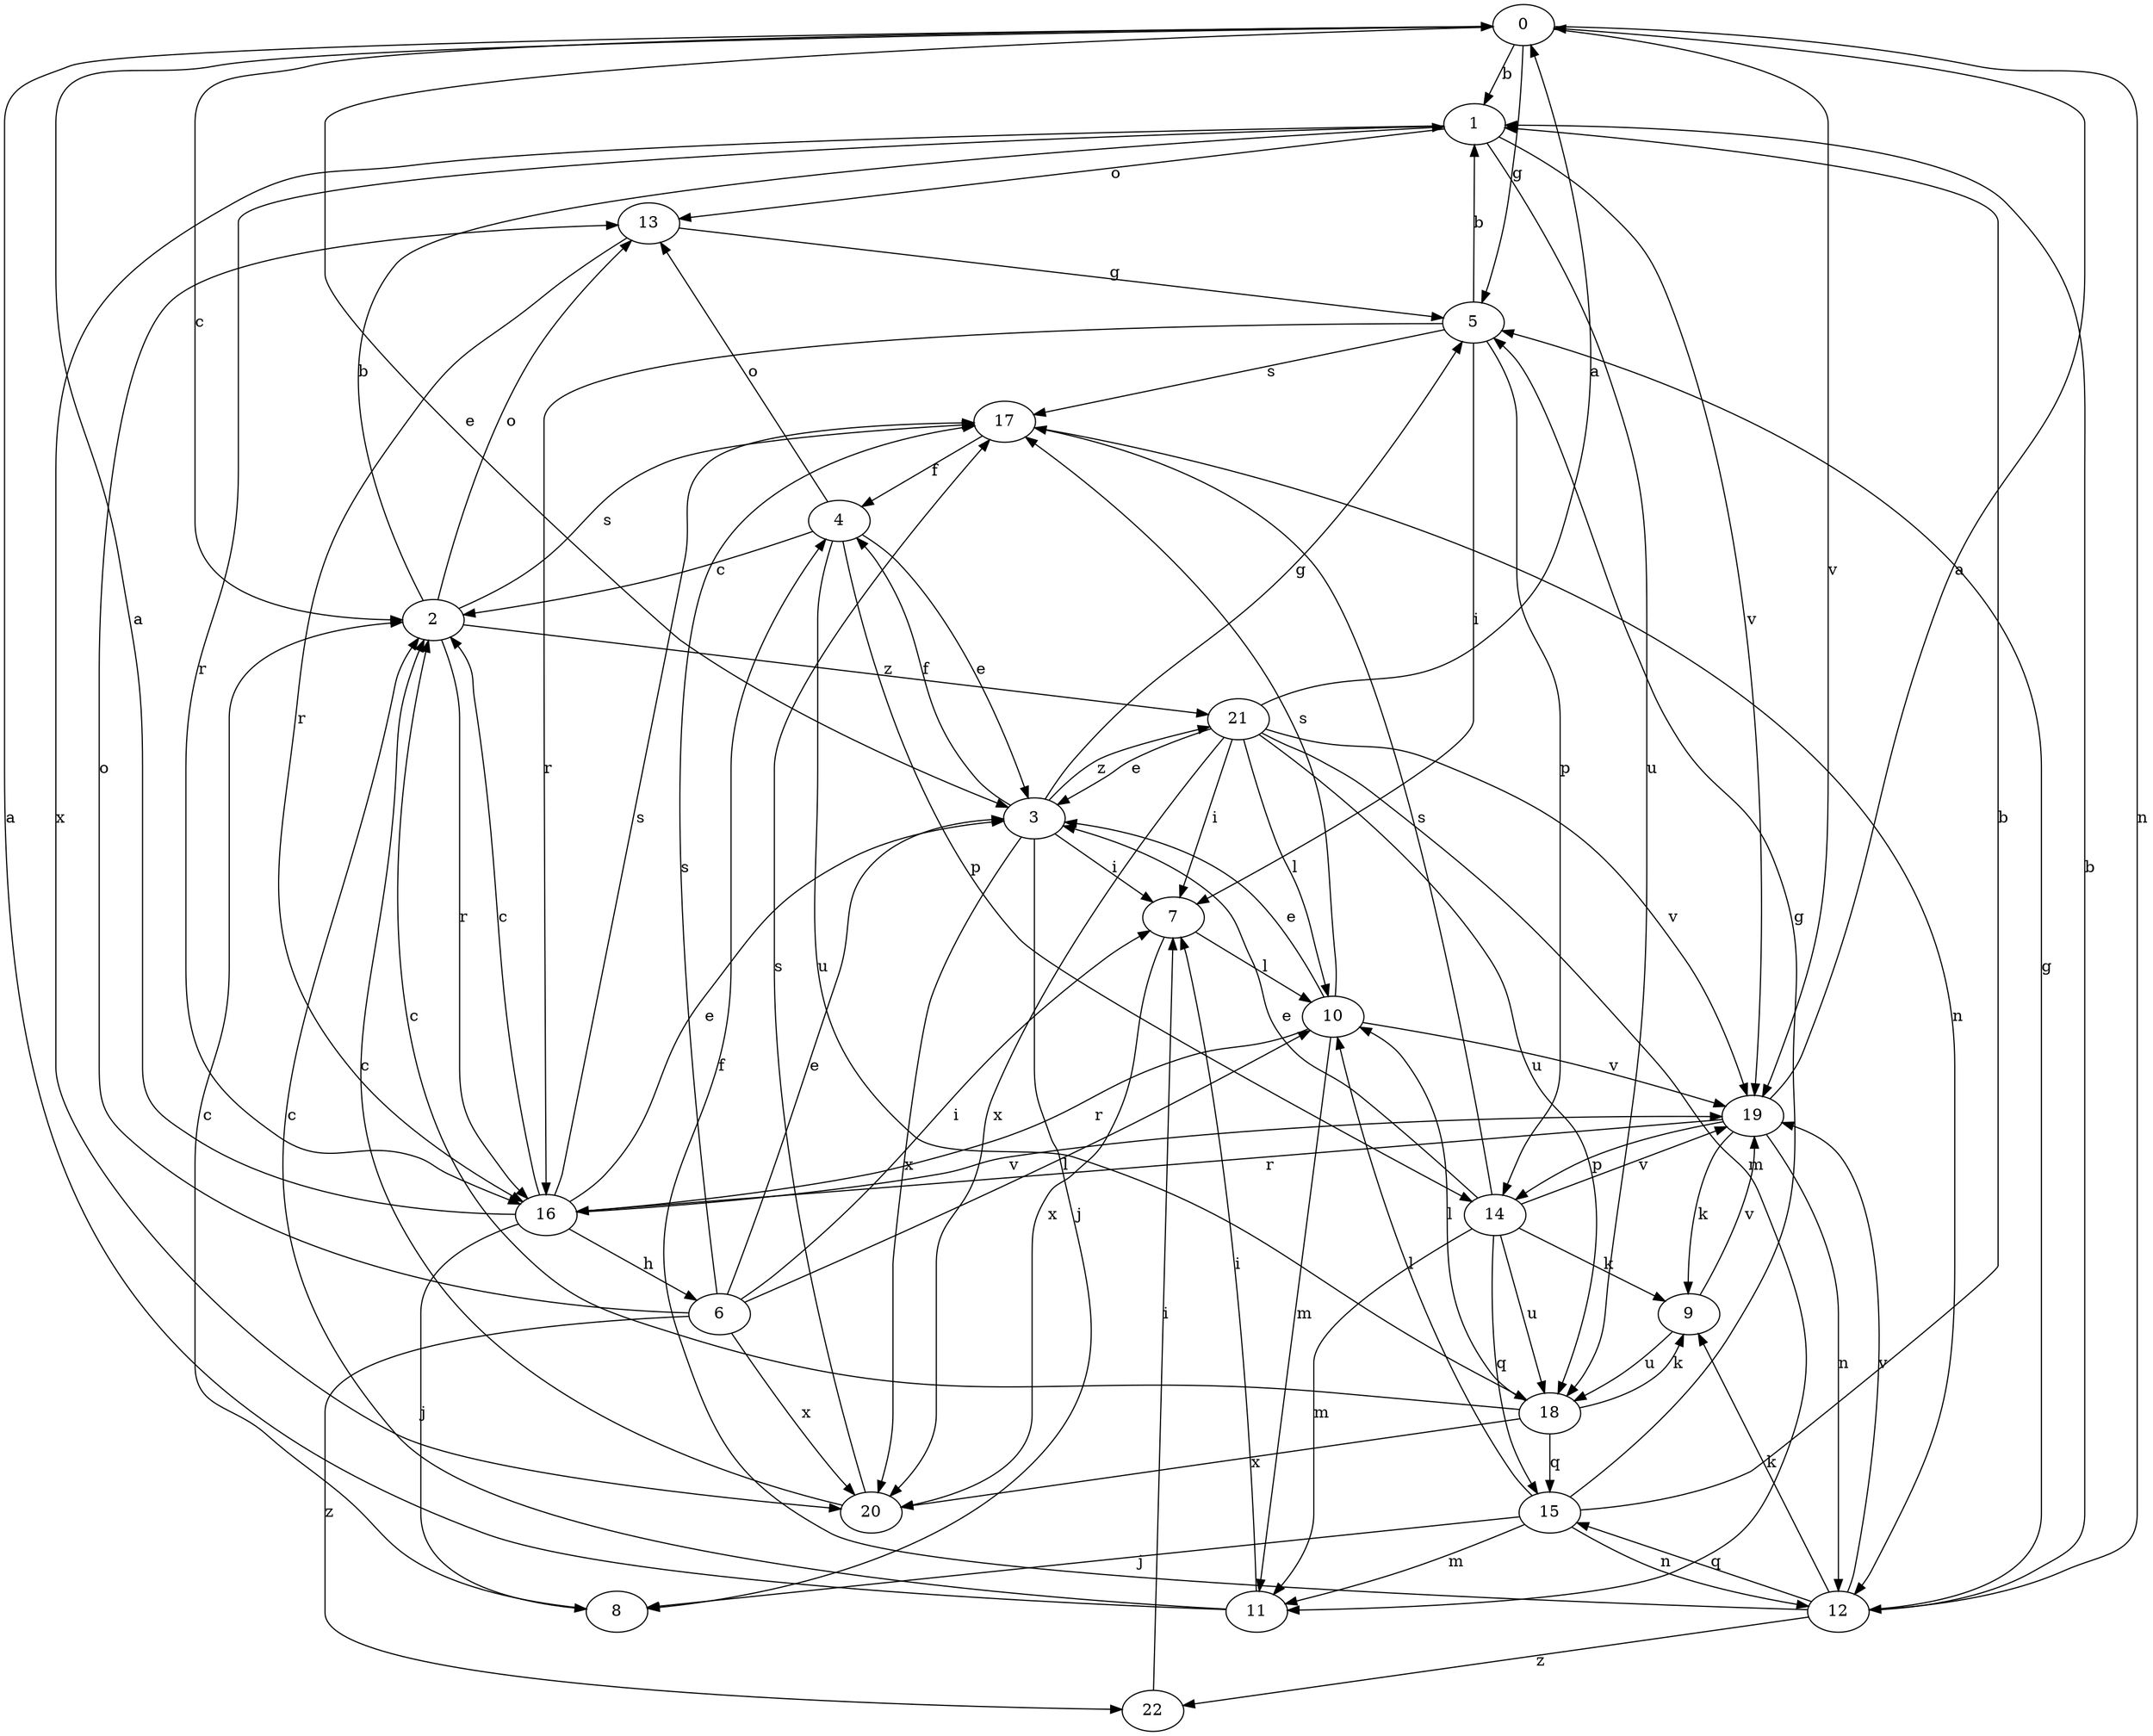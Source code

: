 strict digraph  {
0;
1;
2;
3;
4;
5;
6;
7;
8;
9;
10;
11;
12;
13;
14;
15;
16;
17;
18;
19;
20;
21;
22;
0 -> 1  [label=b];
0 -> 2  [label=c];
0 -> 3  [label=e];
0 -> 5  [label=g];
0 -> 12  [label=n];
0 -> 19  [label=v];
1 -> 13  [label=o];
1 -> 16  [label=r];
1 -> 18  [label=u];
1 -> 19  [label=v];
1 -> 20  [label=x];
2 -> 1  [label=b];
2 -> 13  [label=o];
2 -> 16  [label=r];
2 -> 17  [label=s];
2 -> 21  [label=z];
3 -> 4  [label=f];
3 -> 5  [label=g];
3 -> 7  [label=i];
3 -> 8  [label=j];
3 -> 20  [label=x];
3 -> 21  [label=z];
4 -> 2  [label=c];
4 -> 3  [label=e];
4 -> 13  [label=o];
4 -> 14  [label=p];
4 -> 18  [label=u];
5 -> 1  [label=b];
5 -> 7  [label=i];
5 -> 14  [label=p];
5 -> 16  [label=r];
5 -> 17  [label=s];
6 -> 3  [label=e];
6 -> 7  [label=i];
6 -> 10  [label=l];
6 -> 13  [label=o];
6 -> 17  [label=s];
6 -> 20  [label=x];
6 -> 22  [label=z];
7 -> 10  [label=l];
7 -> 20  [label=x];
8 -> 2  [label=c];
9 -> 18  [label=u];
9 -> 19  [label=v];
10 -> 3  [label=e];
10 -> 11  [label=m];
10 -> 16  [label=r];
10 -> 17  [label=s];
10 -> 19  [label=v];
11 -> 0  [label=a];
11 -> 2  [label=c];
11 -> 7  [label=i];
12 -> 1  [label=b];
12 -> 4  [label=f];
12 -> 5  [label=g];
12 -> 9  [label=k];
12 -> 15  [label=q];
12 -> 19  [label=v];
12 -> 22  [label=z];
13 -> 5  [label=g];
13 -> 16  [label=r];
14 -> 3  [label=e];
14 -> 9  [label=k];
14 -> 11  [label=m];
14 -> 15  [label=q];
14 -> 17  [label=s];
14 -> 18  [label=u];
14 -> 19  [label=v];
15 -> 1  [label=b];
15 -> 5  [label=g];
15 -> 8  [label=j];
15 -> 10  [label=l];
15 -> 11  [label=m];
15 -> 12  [label=n];
16 -> 0  [label=a];
16 -> 2  [label=c];
16 -> 3  [label=e];
16 -> 6  [label=h];
16 -> 8  [label=j];
16 -> 17  [label=s];
16 -> 19  [label=v];
17 -> 4  [label=f];
17 -> 12  [label=n];
18 -> 2  [label=c];
18 -> 9  [label=k];
18 -> 10  [label=l];
18 -> 15  [label=q];
18 -> 20  [label=x];
19 -> 0  [label=a];
19 -> 9  [label=k];
19 -> 12  [label=n];
19 -> 14  [label=p];
19 -> 16  [label=r];
20 -> 2  [label=c];
20 -> 17  [label=s];
21 -> 0  [label=a];
21 -> 3  [label=e];
21 -> 7  [label=i];
21 -> 10  [label=l];
21 -> 11  [label=m];
21 -> 18  [label=u];
21 -> 19  [label=v];
21 -> 20  [label=x];
22 -> 7  [label=i];
}
